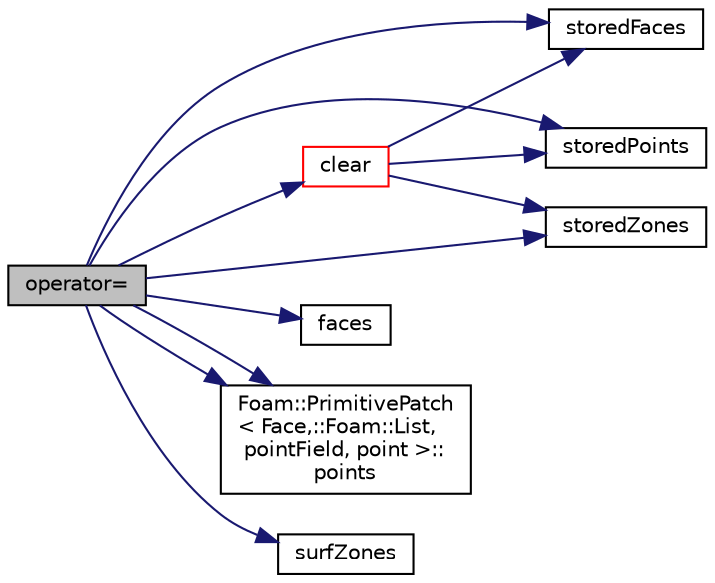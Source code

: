 digraph "operator="
{
  bgcolor="transparent";
  edge [fontname="Helvetica",fontsize="10",labelfontname="Helvetica",labelfontsize="10"];
  node [fontname="Helvetica",fontsize="10",shape=record];
  rankdir="LR";
  Node1 [label="operator=",height=0.2,width=0.4,color="black", fillcolor="grey75", style="filled", fontcolor="black"];
  Node1 -> Node2 [color="midnightblue",fontsize="10",style="solid",fontname="Helvetica"];
  Node2 [label="clear",height=0.2,width=0.4,color="red",URL="$a01497.html#ac8bb3912a3ce86b15842e79d0b421204",tooltip="Clear all storage. "];
  Node2 -> Node3 [color="midnightblue",fontsize="10",style="solid",fontname="Helvetica"];
  Node3 [label="storedFaces",height=0.2,width=0.4,color="black",URL="$a01497.html#aba1de32362845ea07612cbb52d6d19f0",tooltip="Non-const access to the faces. "];
  Node2 -> Node4 [color="midnightblue",fontsize="10",style="solid",fontname="Helvetica"];
  Node4 [label="storedPoints",height=0.2,width=0.4,color="black",URL="$a01497.html#a42d63b7b3dcf589fbe1c4cd2bc8e3d9b",tooltip="Non-const access to global points. "];
  Node2 -> Node5 [color="midnightblue",fontsize="10",style="solid",fontname="Helvetica"];
  Node5 [label="storedZones",height=0.2,width=0.4,color="black",URL="$a01497.html#aa4da19498e7e904ff22cf57fc8899360",tooltip="Non-const access to the zones. "];
  Node1 -> Node6 [color="midnightblue",fontsize="10",style="solid",fontname="Helvetica"];
  Node6 [label="faces",height=0.2,width=0.4,color="black",URL="$a01497.html#a24383e354eec6ecd526b67a58e5aa971",tooltip="Return const access to the faces. "];
  Node1 -> Node7 [color="midnightblue",fontsize="10",style="solid",fontname="Helvetica"];
  Node7 [label="Foam::PrimitivePatch\l\< Face,::Foam::List,\l pointField, point \>::\lpoints",height=0.2,width=0.4,color="black",URL="$a02011.html#a1f42f31bcf706357682dcf097255b544",tooltip="Return reference to global points. "];
  Node1 -> Node7 [color="midnightblue",fontsize="10",style="solid",fontname="Helvetica"];
  Node1 -> Node3 [color="midnightblue",fontsize="10",style="solid",fontname="Helvetica"];
  Node1 -> Node4 [color="midnightblue",fontsize="10",style="solid",fontname="Helvetica"];
  Node1 -> Node5 [color="midnightblue",fontsize="10",style="solid",fontname="Helvetica"];
  Node1 -> Node8 [color="midnightblue",fontsize="10",style="solid",fontname="Helvetica"];
  Node8 [label="surfZones",height=0.2,width=0.4,color="black",URL="$a01497.html#a44f86be906099f268cfff4afa79e085b",tooltip="Const access to the surface zones. "];
}
